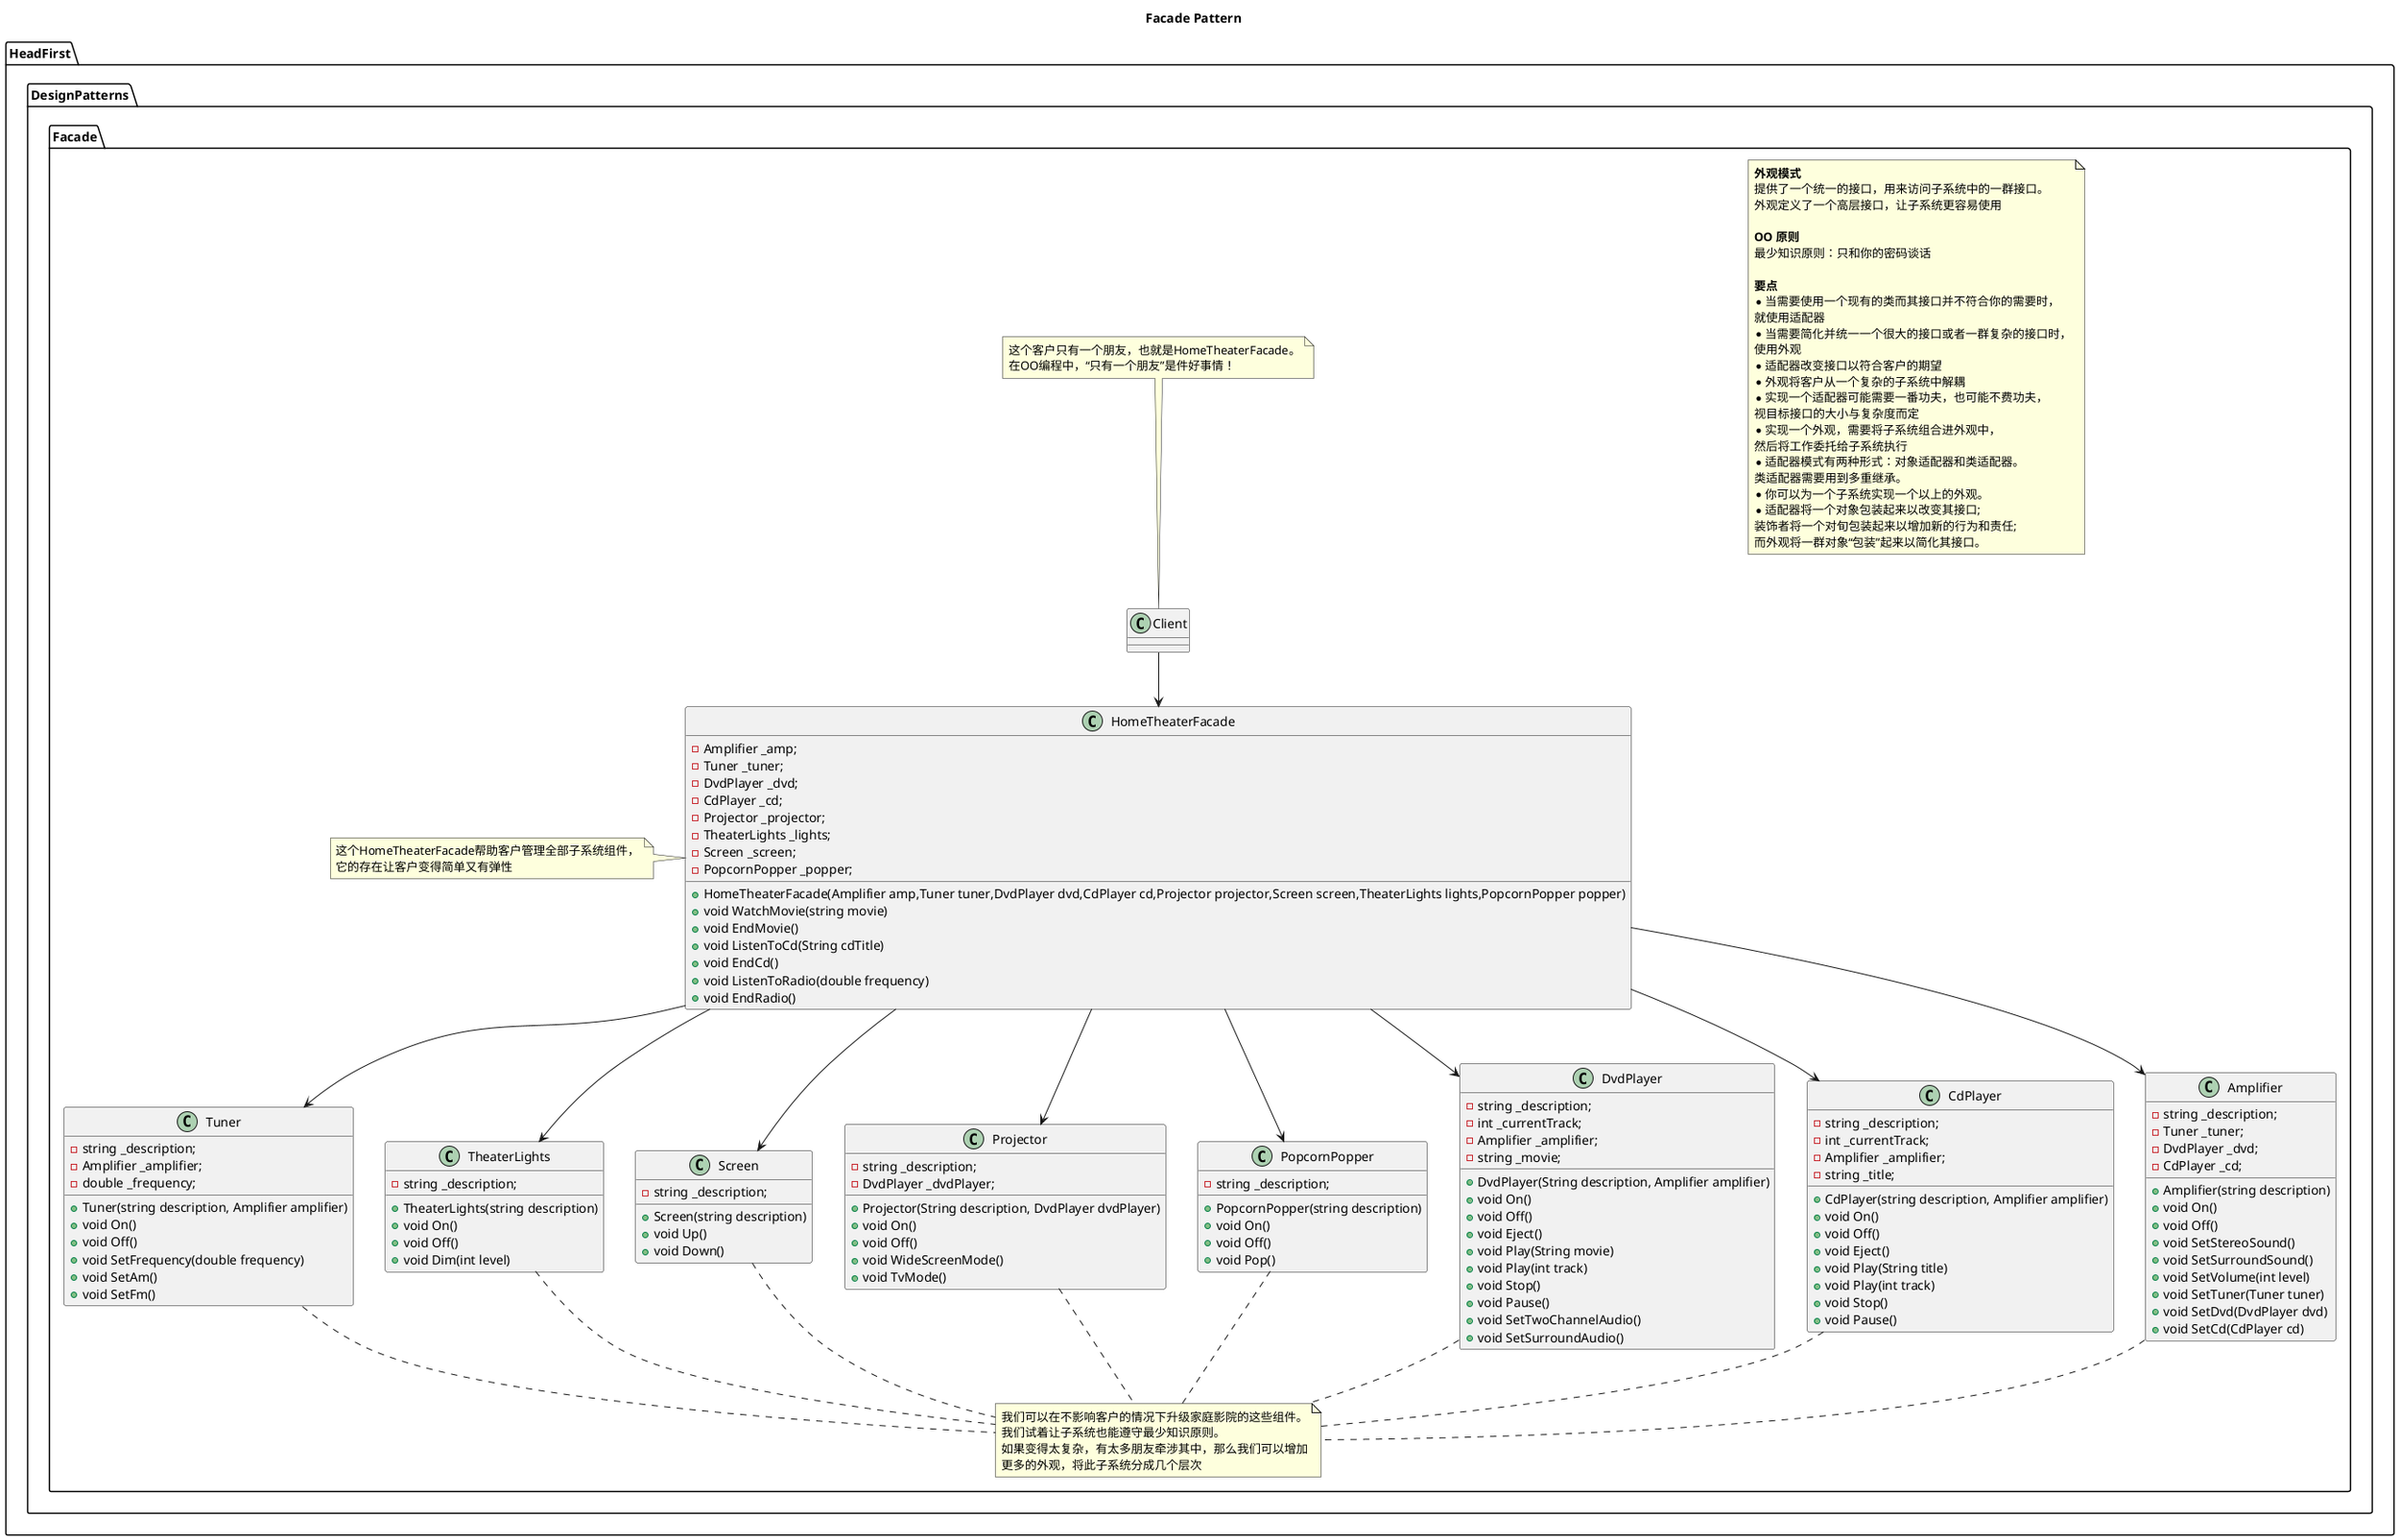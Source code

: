 ﻿@startuml
title Facade Pattern
namespace HeadFirst.DesignPatterns.Facade{
    note as FacadePatternDefin
    <b>外观模式</b>
    提供了一个统一的接口，用来访问子系统中的一群接口。
    外观定义了一个高层接口，让子系统更容易使用

    <b>OO 原则</b>
    最少知识原则：只和你的密码谈话

    <b>要点</b>
    *当需要使用一个现有的类而其接口并不符合你的需要时，
    就使用适配器
    *当需要简化并统一一个很大的接口或者一群复杂的接口时，
    使用外观
    *适配器改变接口以符合客户的期望
    *外观将客户从一个复杂的子系统中解耦
    *实现一个适配器可能需要一番功夫，也可能不费功夫，
    视目标接口的大小与复杂度而定
    *实现一个外观，需要将子系统组合进外观中，
    然后将工作委托给子系统执行
    *适配器模式有两种形式：对象适配器和类适配器。
    类适配器需要用到多重继承。
    *你可以为一个子系统实现一个以上的外观。
    *适配器将一个对象包装起来以改变其接口;
    装饰者将一个对旬包装起来以增加新的行为和责任;
    而外观将一群对象“包装”起来以简化其接口。
    end note

    Client --> HomeTheaterFacade
    HomeTheaterFacade --> Amplifier
    HomeTheaterFacade --> CdPlayer
    HomeTheaterFacade --> DvdPlayer
    HomeTheaterFacade --> PopcornPopper
    HomeTheaterFacade --> Projector
    HomeTheaterFacade --> Screen
    HomeTheaterFacade --> TheaterLights
    HomeTheaterFacade --> Tuner

    class Client{

    }
    note as ClientNote
    这个客户只有一个朋友，也就是HomeTheaterFacade。
    在OO编程中，“只有一个朋友”是件好事情！
    end note
    ClientNote .. Client
    class HomeTheaterFacade{
        - Amplifier _amp;
        - Tuner _tuner;
        - DvdPlayer _dvd;
        - CdPlayer _cd;
        - Projector _projector;
        - TheaterLights _lights;
        - Screen _screen;
        - PopcornPopper _popper;

        + HomeTheaterFacade(Amplifier amp,Tuner tuner,DvdPlayer dvd,CdPlayer cd,Projector projector,Screen screen,TheaterLights lights,PopcornPopper popper)
        + void WatchMovie(string movie)
        + void EndMovie()
        + void ListenToCd(String cdTitle)
        + void EndCd()
        + void ListenToRadio(double frequency)
        + void EndRadio()
    }

    note as HomeTheaterFacadeNote
    这个HomeTheaterFacade帮助客户管理全部子系统组件，
    它的存在让客户变得简单又有弹性
    end note
    HomeTheaterFacadeNote .right. HomeTheaterFacade
    class Amplifier
    {
        - string _description;
        - Tuner _tuner;
        - DvdPlayer _dvd;
        - CdPlayer _cd;

        + Amplifier(string description)
        + void On()
        + void Off()
        + void SetStereoSound()
        + void SetSurroundSound()
        + void SetVolume(int level)
        + void SetTuner(Tuner tuner)
        + void SetDvd(DvdPlayer dvd)
        + void SetCd(CdPlayer cd)
    }

    class CdPlayer
    {
        - string _description;
        - int _currentTrack;
        - Amplifier _amplifier;
        - string _title;

        + CdPlayer(string description, Amplifier amplifier)
        + void On()
        + void Off()
        + void Eject()
        + void Play(String title)
        + void Play(int track)
        + void Stop()
        + void Pause()
    }

    class DvdPlayer
    {
        - string _description;
        - int _currentTrack;
        - Amplifier _amplifier;
        - string _movie;

        + DvdPlayer(String description, Amplifier amplifier)
        + void On()
        + void Off()
        + void Eject()
        + void Play(String movie)
        + void Play(int track)
        + void Stop()
        + void Pause()
        + void SetTwoChannelAudio()
        + void SetSurroundAudio()
    }

    class PopcornPopper
    {
        - string _description;

        + PopcornPopper(string description)
        + void On()
        + void Off()
        + void Pop()
    }

    class Projector
    {
        - string _description;
        - DvdPlayer _dvdPlayer;

        + Projector(String description, DvdPlayer dvdPlayer)
        + void On()
        + void Off()
        + void WideScreenMode()
        + void TvMode()
    }

    class Screen
    {
        - string _description;

        + Screen(string description)
        + void Up()
        + void Down()
    }

    class TheaterLights
    {
        - string _description;

        + TheaterLights(string description)
        + void On()
        + void Off()
        + void Dim(int level)
    }

    class Tuner
    {
        - string _description;
        - Amplifier _amplifier;
        - double _frequency;

        + Tuner(string description, Amplifier amplifier)
        + void On()
        + void Off()
        + void SetFrequency(double frequency)
        + void SetAm()
        + void SetFm()
    }

    note as ChildrenNote
    我们可以在不影响客户的情况下升级家庭影院的这些组件。
    我们试着让子系统也能遵守最少知识原则。
    如果变得太复杂，有太多朋友牵涉其中，那么我们可以增加
    更多的外观，将此子系统分成几个层次
    end note

    ChildrenNote .up. Amplifier
    ChildrenNote .up. CdPlayer
    ChildrenNote .up. DvdPlayer
    ChildrenNote .up. PopcornPopper
    ChildrenNote .up. Projector
    ChildrenNote .up. Screen
    ChildrenNote .up. TheaterLights
    ChildrenNote .up. Tuner
}
@enduml
